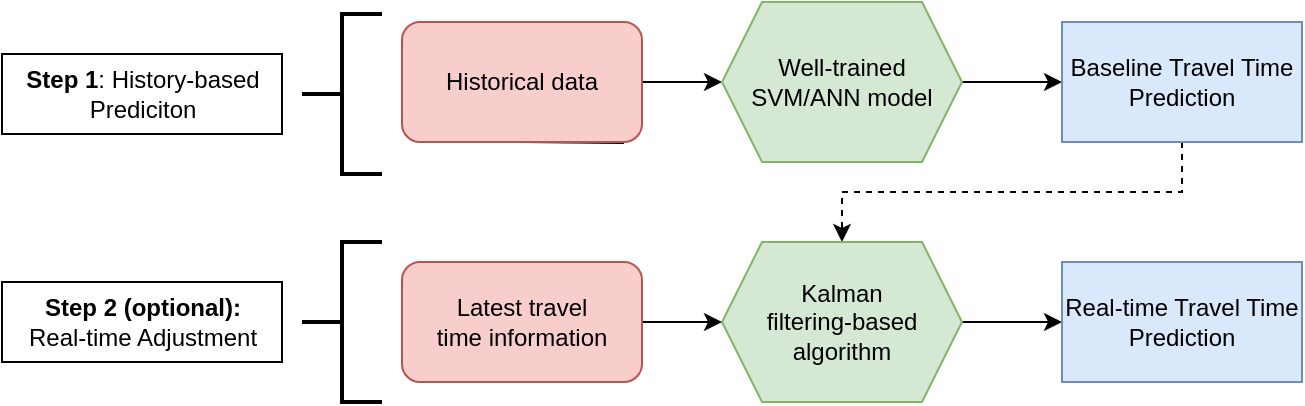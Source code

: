 <mxfile version="20.3.6" type="device"><diagram id="Nr4Etf1fkrac_tBGRnp9" name="Page-1"><mxGraphModel dx="1102" dy="571" grid="1" gridSize="10" guides="1" tooltips="1" connect="1" arrows="1" fold="1" page="1" pageScale="1" pageWidth="827" pageHeight="1169" math="0" shadow="0"><root><mxCell id="0"/><mxCell id="1" parent="0"/><mxCell id="4XrELlUXDq6oLucqxQGW-11" value="" style="edgeStyle=orthogonalEdgeStyle;rounded=0;orthogonalLoop=1;jettySize=auto;html=1;" parent="1" target="4XrELlUXDq6oLucqxQGW-6" edge="1"><mxGeometry relative="1" as="geometry"><mxPoint x="370" y="110" as="sourcePoint"/></mxGeometry></mxCell><mxCell id="-5SOrvE5nuvtgqzV-C-1-1" style="edgeStyle=orthogonalEdgeStyle;rounded=0;orthogonalLoop=1;jettySize=auto;html=1;exitX=1;exitY=0.5;exitDx=0;exitDy=0;entryX=0;entryY=0.5;entryDx=0;entryDy=0;" edge="1" parent="1" source="4XrELlUXDq6oLucqxQGW-6" target="4XrELlUXDq6oLucqxQGW-7"><mxGeometry relative="1" as="geometry"/></mxCell><mxCell id="4XrELlUXDq6oLucqxQGW-6" value="Well-trained &lt;br&gt;SVM/ANN model" style="shape=hexagon;perimeter=hexagonPerimeter2;whiteSpace=wrap;html=1;fixedSize=1;fillColor=#d5e8d4;strokeColor=#82b366;" parent="1" vertex="1"><mxGeometry x="470" y="40" width="120" height="80" as="geometry"/></mxCell><mxCell id="-5SOrvE5nuvtgqzV-C-1-2" style="edgeStyle=orthogonalEdgeStyle;rounded=0;orthogonalLoop=1;jettySize=auto;html=1;exitX=0.5;exitY=1;exitDx=0;exitDy=0;entryX=0.5;entryY=0;entryDx=0;entryDy=0;dashed=1;" edge="1" parent="1" source="4XrELlUXDq6oLucqxQGW-7" target="4XrELlUXDq6oLucqxQGW-8"><mxGeometry relative="1" as="geometry"/></mxCell><mxCell id="4XrELlUXDq6oLucqxQGW-7" value="Baseline Travel Time Prediction" style="rounded=0;whiteSpace=wrap;html=1;fillColor=#dae8fc;strokeColor=#6c8ebf;" parent="1" vertex="1"><mxGeometry x="640" y="50" width="120" height="60" as="geometry"/></mxCell><mxCell id="-5SOrvE5nuvtgqzV-C-1-3" style="edgeStyle=orthogonalEdgeStyle;rounded=0;orthogonalLoop=1;jettySize=auto;html=1;exitX=1;exitY=0.5;exitDx=0;exitDy=0;entryX=0;entryY=0.5;entryDx=0;entryDy=0;" edge="1" parent="1" source="4XrELlUXDq6oLucqxQGW-8" target="4XrELlUXDq6oLucqxQGW-9"><mxGeometry relative="1" as="geometry"/></mxCell><mxCell id="4XrELlUXDq6oLucqxQGW-8" value="Kalman &lt;br/&gt;filtering-based &lt;br/&gt;algorithm" style="shape=hexagon;perimeter=hexagonPerimeter2;whiteSpace=wrap;html=1;fixedSize=1;fillColor=#d5e8d4;strokeColor=#82b366;" parent="1" vertex="1"><mxGeometry x="470" y="160" width="120" height="80" as="geometry"/></mxCell><mxCell id="4XrELlUXDq6oLucqxQGW-9" value="Real-time Travel Time Prediction" style="rounded=0;whiteSpace=wrap;html=1;fillColor=#dae8fc;strokeColor=#6c8ebf;" parent="1" vertex="1"><mxGeometry x="640" y="170" width="120" height="60" as="geometry"/></mxCell><mxCell id="4XrELlUXDq6oLucqxQGW-16" value="" style="edgeStyle=orthogonalEdgeStyle;rounded=0;orthogonalLoop=1;jettySize=auto;html=1;" parent="1" source="4XrELlUXDq6oLucqxQGW-10" target="4XrELlUXDq6oLucqxQGW-8" edge="1"><mxGeometry relative="1" as="geometry"/></mxCell><mxCell id="4XrELlUXDq6oLucqxQGW-10" value="Latest travel&lt;br/&gt;time information" style="rounded=1;whiteSpace=wrap;html=1;fillColor=#f8cecc;strokeColor=#b85450;" parent="1" vertex="1"><mxGeometry x="310" y="170" width="120" height="60" as="geometry"/></mxCell><mxCell id="4XrELlUXDq6oLucqxQGW-18" value="&lt;span style=&quot;&quot;&gt;Historical data&lt;/span&gt;" style="rounded=1;whiteSpace=wrap;html=1;fillColor=#f8cecc;strokeColor=#b85450;" parent="1" vertex="1"><mxGeometry x="310" y="50" width="120" height="60" as="geometry"/></mxCell><mxCell id="4XrELlUXDq6oLucqxQGW-20" value="" style="strokeWidth=2;html=1;shape=mxgraph.flowchart.annotation_2;align=left;labelPosition=right;pointerEvents=1;" parent="1" vertex="1"><mxGeometry x="260" y="46" width="40" height="80" as="geometry"/></mxCell><mxCell id="4XrELlUXDq6oLucqxQGW-21" value="" style="strokeWidth=2;html=1;shape=mxgraph.flowchart.annotation_2;align=left;labelPosition=right;pointerEvents=1;" parent="1" vertex="1"><mxGeometry x="260" y="160" width="40" height="80" as="geometry"/></mxCell><mxCell id="4XrELlUXDq6oLucqxQGW-22" value="&lt;div&gt;&lt;b&gt;Step 1&lt;/b&gt;: History-based &lt;br&gt;&lt;/div&gt;&lt;div&gt;Prediciton&lt;/div&gt;" style="verticalLabelPosition=middle;verticalAlign=middle;html=1;shape=mxgraph.basic.rect;fillColor2=none;strokeWidth=1;size=20;indent=5;labelPosition=center;align=center;" parent="1" vertex="1"><mxGeometry x="110" y="66" width="140" height="40" as="geometry"/></mxCell><mxCell id="4XrELlUXDq6oLucqxQGW-23" value="&lt;div&gt;&lt;b&gt;Step 2 (optional):&lt;/b&gt; &lt;br&gt;&lt;/div&gt;&lt;div&gt;Real-time Adjustment&lt;/div&gt;" style="verticalLabelPosition=middle;verticalAlign=middle;html=1;shape=mxgraph.basic.rect;fillColor2=none;strokeWidth=1;size=20;indent=5;labelPosition=center;align=center;" parent="1" vertex="1"><mxGeometry x="110" y="180" width="140" height="40" as="geometry"/></mxCell></root></mxGraphModel></diagram></mxfile>